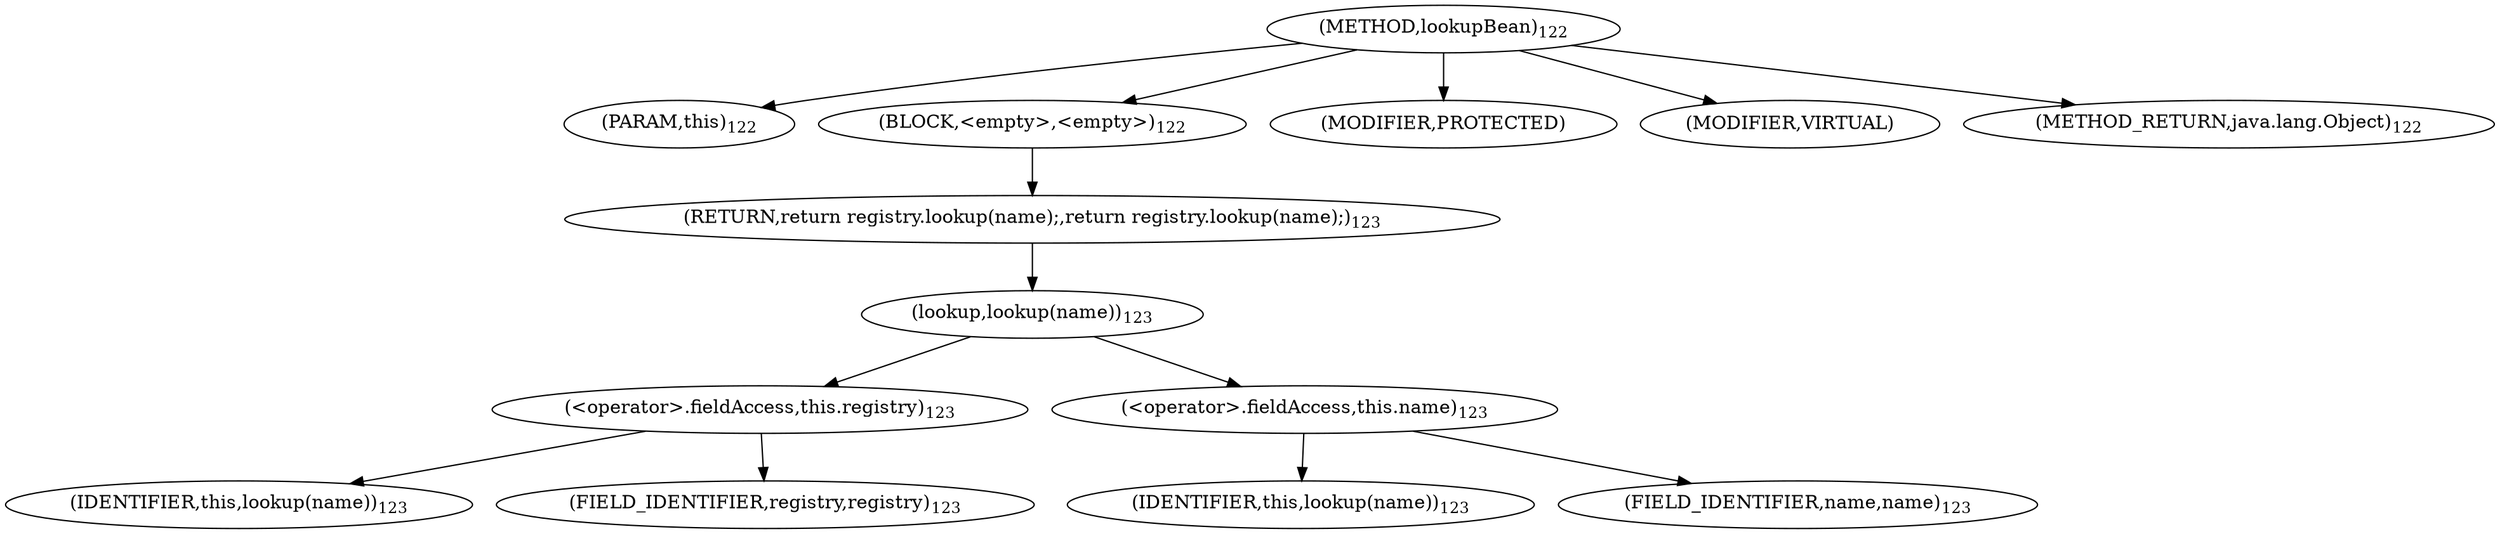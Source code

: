 digraph "lookupBean" {  
"347" [label = <(METHOD,lookupBean)<SUB>122</SUB>> ]
"348" [label = <(PARAM,this)<SUB>122</SUB>> ]
"349" [label = <(BLOCK,&lt;empty&gt;,&lt;empty&gt;)<SUB>122</SUB>> ]
"350" [label = <(RETURN,return registry.lookup(name);,return registry.lookup(name);)<SUB>123</SUB>> ]
"351" [label = <(lookup,lookup(name))<SUB>123</SUB>> ]
"352" [label = <(&lt;operator&gt;.fieldAccess,this.registry)<SUB>123</SUB>> ]
"353" [label = <(IDENTIFIER,this,lookup(name))<SUB>123</SUB>> ]
"354" [label = <(FIELD_IDENTIFIER,registry,registry)<SUB>123</SUB>> ]
"355" [label = <(&lt;operator&gt;.fieldAccess,this.name)<SUB>123</SUB>> ]
"356" [label = <(IDENTIFIER,this,lookup(name))<SUB>123</SUB>> ]
"357" [label = <(FIELD_IDENTIFIER,name,name)<SUB>123</SUB>> ]
"358" [label = <(MODIFIER,PROTECTED)> ]
"359" [label = <(MODIFIER,VIRTUAL)> ]
"360" [label = <(METHOD_RETURN,java.lang.Object)<SUB>122</SUB>> ]
  "347" -> "348" 
  "347" -> "349" 
  "347" -> "358" 
  "347" -> "359" 
  "347" -> "360" 
  "349" -> "350" 
  "350" -> "351" 
  "351" -> "352" 
  "351" -> "355" 
  "352" -> "353" 
  "352" -> "354" 
  "355" -> "356" 
  "355" -> "357" 
}
